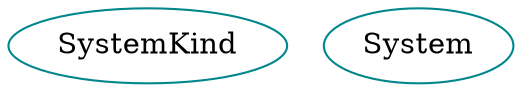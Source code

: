 digraph system{
SystemKind	[shape=oval, color=turquoise4, label="SystemKind"];
System	[shape=oval, color=turquoise4, label="System"];
}
